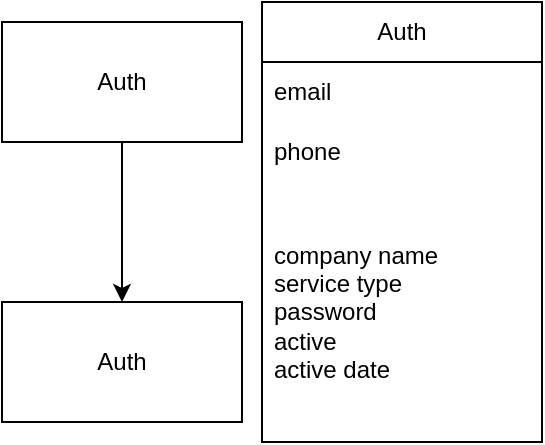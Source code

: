 <mxfile version="21.2.1" type="github">
  <diagram name="Страница 1" id="CIMybHof-41ri7mWCfId">
    <mxGraphModel dx="1434" dy="708" grid="1" gridSize="10" guides="1" tooltips="1" connect="1" arrows="1" fold="1" page="1" pageScale="1" pageWidth="827" pageHeight="1169" math="0" shadow="0">
      <root>
        <mxCell id="0" />
        <mxCell id="1" parent="0" />
        <mxCell id="L3Igg3GgsAZmXZiS3Ham-4" value="" style="edgeStyle=orthogonalEdgeStyle;rounded=0;orthogonalLoop=1;jettySize=auto;html=1;" edge="1" parent="1" source="L3Igg3GgsAZmXZiS3Ham-2" target="L3Igg3GgsAZmXZiS3Ham-3">
          <mxGeometry relative="1" as="geometry" />
        </mxCell>
        <mxCell id="L3Igg3GgsAZmXZiS3Ham-2" value="Auth" style="rounded=0;whiteSpace=wrap;html=1;" vertex="1" parent="1">
          <mxGeometry x="300" y="20" width="120" height="60" as="geometry" />
        </mxCell>
        <mxCell id="L3Igg3GgsAZmXZiS3Ham-3" value="Auth" style="rounded=0;whiteSpace=wrap;html=1;" vertex="1" parent="1">
          <mxGeometry x="300" y="160" width="120" height="60" as="geometry" />
        </mxCell>
        <mxCell id="L3Igg3GgsAZmXZiS3Ham-5" value="Auth" style="swimlane;fontStyle=0;childLayout=stackLayout;horizontal=1;startSize=30;horizontalStack=0;resizeParent=1;resizeParentMax=0;resizeLast=0;collapsible=1;marginBottom=0;whiteSpace=wrap;html=1;" vertex="1" parent="1">
          <mxGeometry x="430" y="10" width="140" height="220" as="geometry" />
        </mxCell>
        <mxCell id="L3Igg3GgsAZmXZiS3Ham-6" value="email" style="text;strokeColor=none;fillColor=none;align=left;verticalAlign=middle;spacingLeft=4;spacingRight=4;overflow=hidden;points=[[0,0.5],[1,0.5]];portConstraint=eastwest;rotatable=0;whiteSpace=wrap;html=1;" vertex="1" parent="L3Igg3GgsAZmXZiS3Ham-5">
          <mxGeometry y="30" width="140" height="30" as="geometry" />
        </mxCell>
        <mxCell id="L3Igg3GgsAZmXZiS3Ham-7" value="phone" style="text;strokeColor=none;fillColor=none;align=left;verticalAlign=middle;spacingLeft=4;spacingRight=4;overflow=hidden;points=[[0,0.5],[1,0.5]];portConstraint=eastwest;rotatable=0;whiteSpace=wrap;html=1;" vertex="1" parent="L3Igg3GgsAZmXZiS3Ham-5">
          <mxGeometry y="60" width="140" height="30" as="geometry" />
        </mxCell>
        <mxCell id="L3Igg3GgsAZmXZiS3Ham-8" value="company name&lt;br&gt;service type&lt;br&gt;password&lt;br&gt;active&lt;br&gt;active date" style="text;strokeColor=none;fillColor=none;align=left;verticalAlign=middle;spacingLeft=4;spacingRight=4;overflow=hidden;points=[[0,0.5],[1,0.5]];portConstraint=eastwest;rotatable=0;whiteSpace=wrap;html=1;" vertex="1" parent="L3Igg3GgsAZmXZiS3Ham-5">
          <mxGeometry y="90" width="140" height="130" as="geometry" />
        </mxCell>
      </root>
    </mxGraphModel>
  </diagram>
</mxfile>
